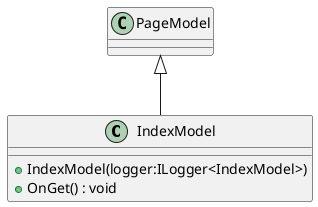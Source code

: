 @startuml
class IndexModel {
    + IndexModel(logger:ILogger<IndexModel>)
    + OnGet() : void
}
PageModel <|-- IndexModel
@enduml
